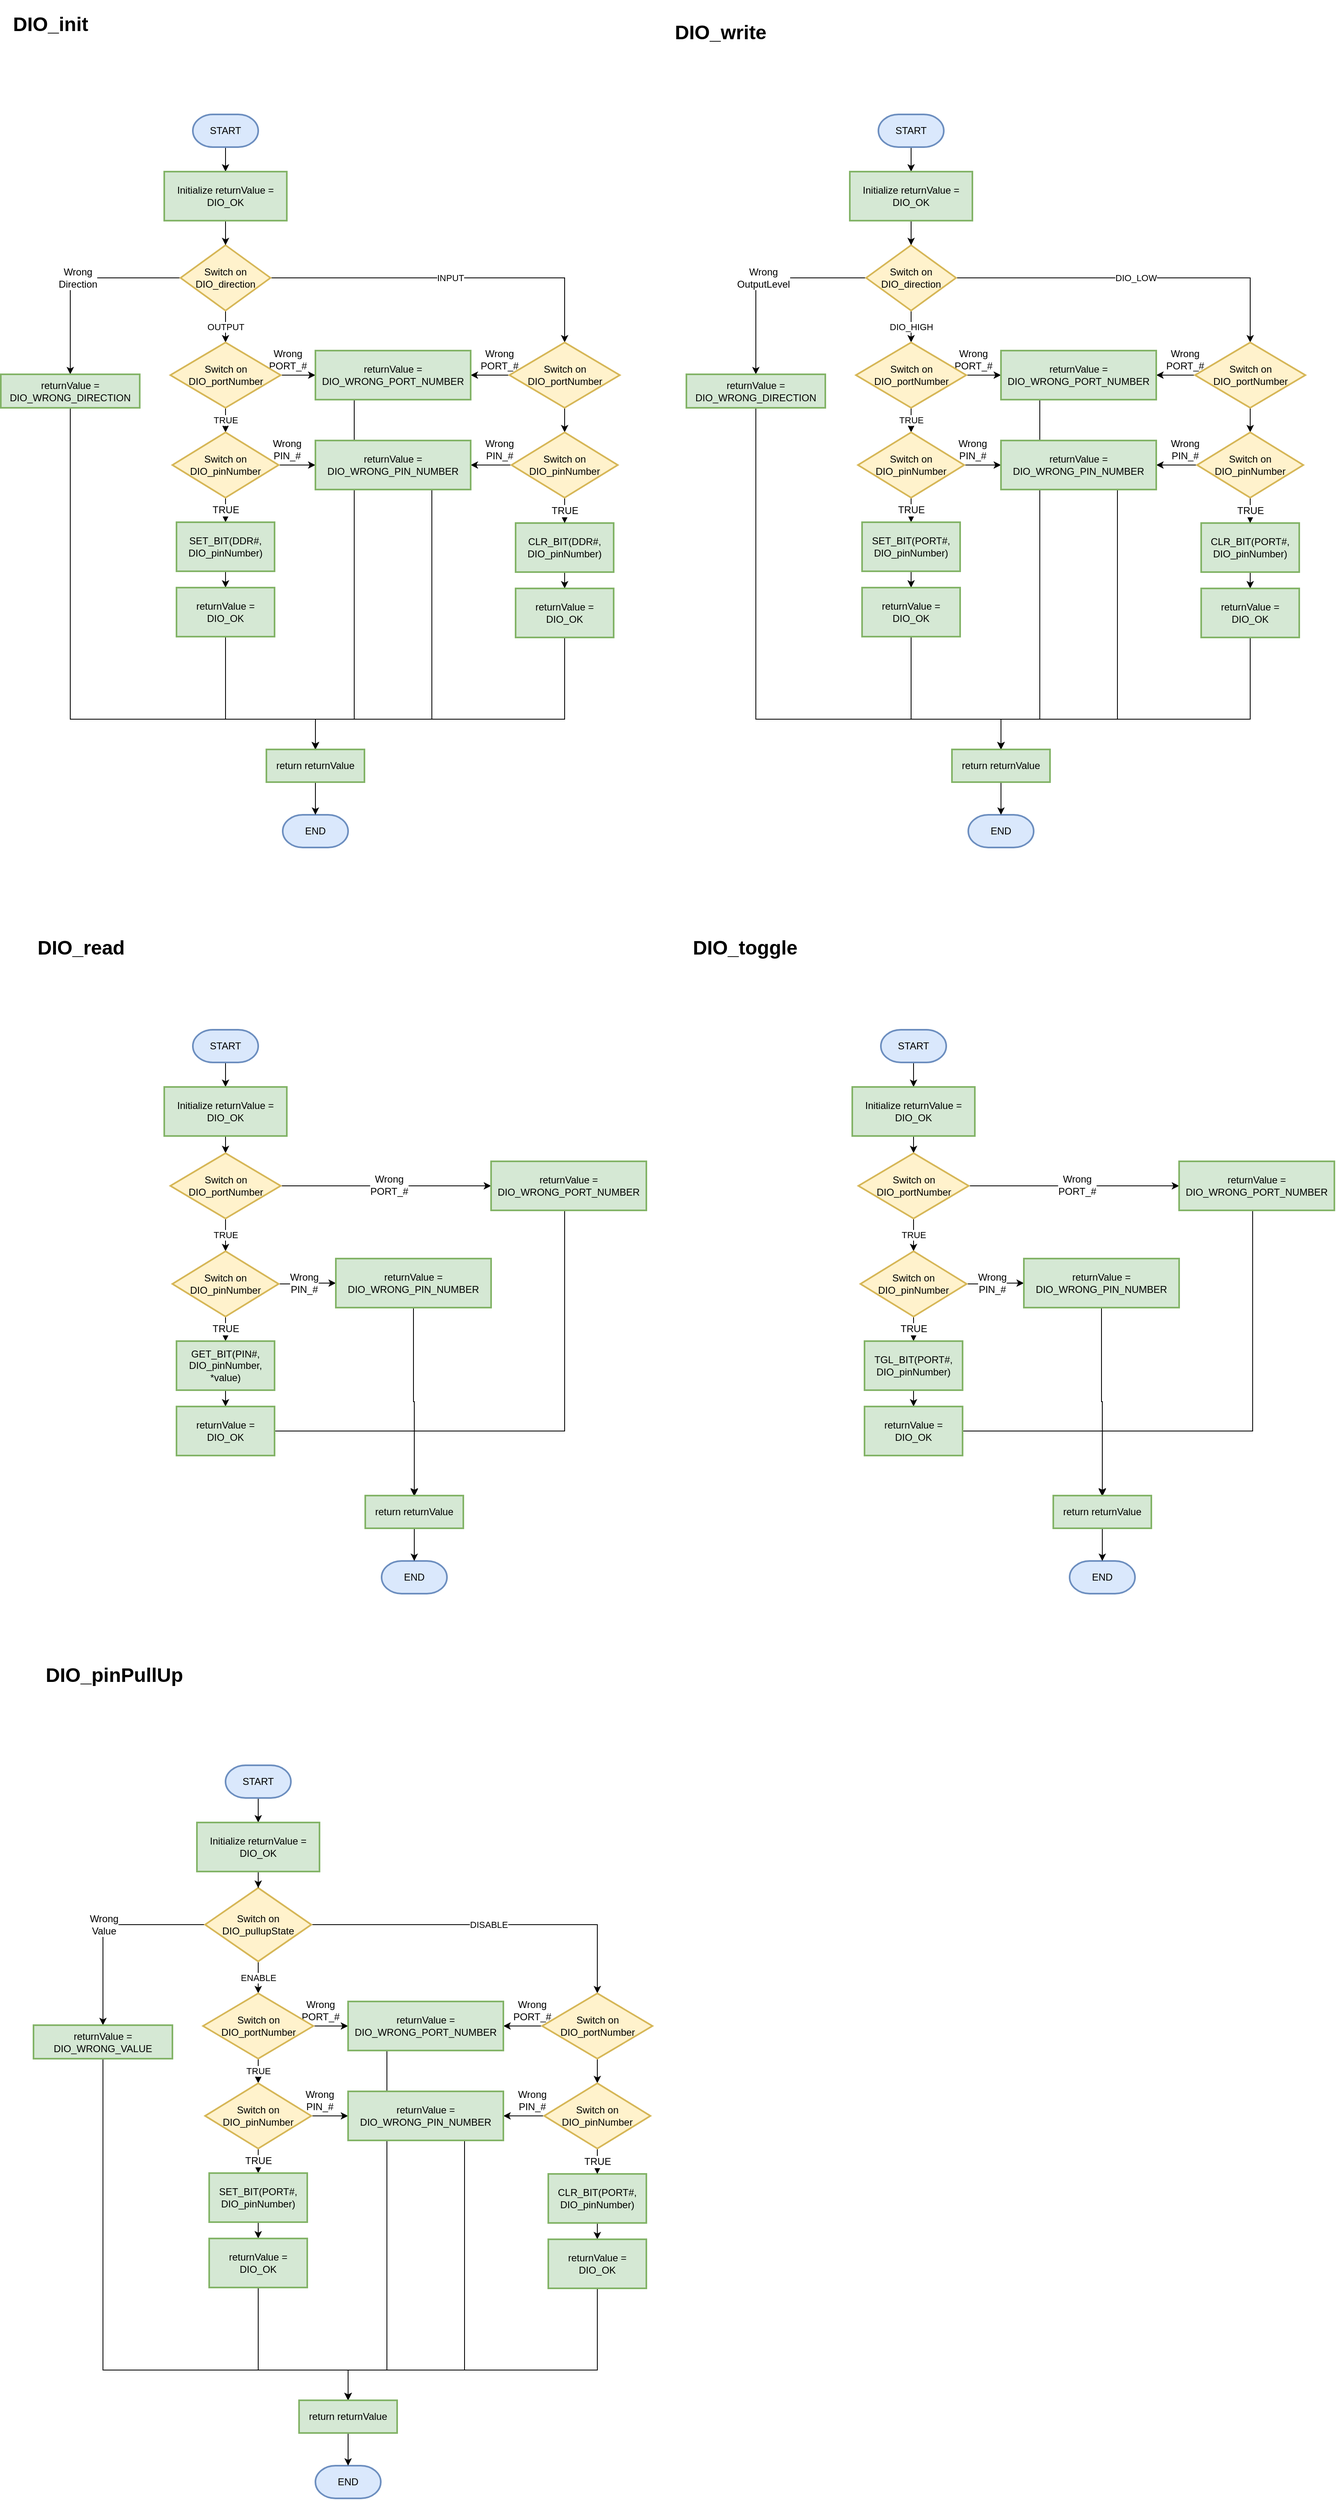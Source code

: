 <mxfile version="21.2.8" type="device">
  <diagram name="Page-1" id="W1kCUgfqaAOnHqA4FMLe">
    <mxGraphModel dx="1036" dy="1715" grid="1" gridSize="10" guides="0" tooltips="1" connect="1" arrows="1" fold="1" page="1" pageScale="1" pageWidth="850" pageHeight="1100" math="0" shadow="0">
      <root>
        <mxCell id="0" />
        <mxCell id="1" parent="0" />
        <mxCell id="Q4x0eT5ELp3qWUwaTbMl-21" style="edgeStyle=orthogonalEdgeStyle;rounded=0;orthogonalLoop=1;jettySize=auto;html=1;fontFamily=Helvetica;" parent="1" source="Q4x0eT5ELp3qWUwaTbMl-1" target="Q4x0eT5ELp3qWUwaTbMl-19" edge="1">
          <mxGeometry relative="1" as="geometry" />
        </mxCell>
        <mxCell id="Q4x0eT5ELp3qWUwaTbMl-1" value="START" style="strokeWidth=2;html=1;shape=mxgraph.flowchart.terminator;whiteSpace=wrap;fillColor=#dae8fc;strokeColor=#6c8ebf;fontFamily=Helvetica;" parent="1" vertex="1">
          <mxGeometry x="275" y="-240" width="80" height="40" as="geometry" />
        </mxCell>
        <mxCell id="Q4x0eT5ELp3qWUwaTbMl-13" value="INPUT" style="edgeStyle=orthogonalEdgeStyle;rounded=0;orthogonalLoop=1;jettySize=auto;html=1;fontFamily=Helvetica;" parent="1" source="Q4x0eT5ELp3qWUwaTbMl-10" target="Q4x0eT5ELp3qWUwaTbMl-12" edge="1">
          <mxGeometry relative="1" as="geometry" />
        </mxCell>
        <mxCell id="Q4x0eT5ELp3qWUwaTbMl-30" value="OUTPUT" style="edgeStyle=orthogonalEdgeStyle;rounded=0;orthogonalLoop=1;jettySize=auto;html=1;fontFamily=Helvetica;" parent="1" source="Q4x0eT5ELp3qWUwaTbMl-10" target="Q4x0eT5ELp3qWUwaTbMl-29" edge="1">
          <mxGeometry relative="1" as="geometry" />
        </mxCell>
        <mxCell id="Q4x0eT5ELp3qWUwaTbMl-63" value="Wrong&lt;br&gt;Direction" style="edgeStyle=orthogonalEdgeStyle;rounded=0;orthogonalLoop=1;jettySize=auto;html=1;fontFamily=Helvetica;fontSize=12;fontColor=default;" parent="1" source="Q4x0eT5ELp3qWUwaTbMl-10" target="Q4x0eT5ELp3qWUwaTbMl-58" edge="1">
          <mxGeometry relative="1" as="geometry" />
        </mxCell>
        <mxCell id="Q4x0eT5ELp3qWUwaTbMl-10" value="Switch on DIO_direction" style="rhombus;whiteSpace=wrap;html=1;fillColor=#fff2cc;strokeColor=#d6b656;strokeWidth=2;fontFamily=Helvetica;" parent="1" vertex="1">
          <mxGeometry x="260" y="-80" width="110" height="80" as="geometry" />
        </mxCell>
        <mxCell id="Q4x0eT5ELp3qWUwaTbMl-39" style="edgeStyle=orthogonalEdgeStyle;rounded=0;orthogonalLoop=1;jettySize=auto;html=1;fontFamily=Helvetica;" parent="1" source="Q4x0eT5ELp3qWUwaTbMl-12" target="Q4x0eT5ELp3qWUwaTbMl-38" edge="1">
          <mxGeometry relative="1" as="geometry" />
        </mxCell>
        <mxCell id="Q4x0eT5ELp3qWUwaTbMl-60" value="Wrong&lt;br&gt;PORT_#" style="edgeStyle=orthogonalEdgeStyle;rounded=0;orthogonalLoop=1;jettySize=auto;html=1;fontFamily=Helvetica;fontSize=12;fontColor=default;" parent="1" source="Q4x0eT5ELp3qWUwaTbMl-12" target="Q4x0eT5ELp3qWUwaTbMl-52" edge="1">
          <mxGeometry x="-0.474" y="-19" relative="1" as="geometry">
            <mxPoint as="offset" />
          </mxGeometry>
        </mxCell>
        <mxCell id="Q4x0eT5ELp3qWUwaTbMl-12" value="Switch on DIO_portNumber" style="rhombus;whiteSpace=wrap;html=1;fillColor=#fff2cc;strokeColor=#d6b656;strokeWidth=2;fontFamily=Helvetica;" parent="1" vertex="1">
          <mxGeometry x="662.5" y="39" width="135" height="80" as="geometry" />
        </mxCell>
        <mxCell id="Q4x0eT5ELp3qWUwaTbMl-27" style="edgeStyle=orthogonalEdgeStyle;rounded=0;orthogonalLoop=1;jettySize=auto;html=1;entryX=0.5;entryY=0;entryDx=0;entryDy=0;fontFamily=Helvetica;" parent="1" source="Q4x0eT5ELp3qWUwaTbMl-17" target="Q4x0eT5ELp3qWUwaTbMl-26" edge="1">
          <mxGeometry relative="1" as="geometry" />
        </mxCell>
        <mxCell id="Q4x0eT5ELp3qWUwaTbMl-17" value="CLR_BIT(DDR#, DIO_pinNumber)" style="whiteSpace=wrap;html=1;fillColor=#d5e8d4;strokeColor=#82b366;strokeWidth=2;fontFamily=Helvetica;" parent="1" vertex="1">
          <mxGeometry x="670" y="260" width="120" height="60" as="geometry" />
        </mxCell>
        <mxCell id="Q4x0eT5ELp3qWUwaTbMl-24" style="edgeStyle=orthogonalEdgeStyle;rounded=0;orthogonalLoop=1;jettySize=auto;html=1;exitX=0.5;exitY=1;exitDx=0;exitDy=0;fontFamily=Helvetica;" parent="1" source="Q4x0eT5ELp3qWUwaTbMl-19" target="Q4x0eT5ELp3qWUwaTbMl-10" edge="1">
          <mxGeometry relative="1" as="geometry" />
        </mxCell>
        <mxCell id="Q4x0eT5ELp3qWUwaTbMl-19" value="Initialize returnValue = DIO_OK" style="whiteSpace=wrap;html=1;fillColor=#d5e8d4;strokeColor=#82b366;strokeWidth=2;fontFamily=Helvetica;" parent="1" vertex="1">
          <mxGeometry x="240" y="-170" width="150" height="60" as="geometry" />
        </mxCell>
        <mxCell id="Q4x0eT5ELp3qWUwaTbMl-23" style="edgeStyle=orthogonalEdgeStyle;rounded=0;orthogonalLoop=1;jettySize=auto;html=1;exitX=0.5;exitY=1;exitDx=0;exitDy=0;fontFamily=Helvetica;" parent="1" source="Q4x0eT5ELp3qWUwaTbMl-17" target="Q4x0eT5ELp3qWUwaTbMl-17" edge="1">
          <mxGeometry relative="1" as="geometry" />
        </mxCell>
        <mxCell id="Q4x0eT5ELp3qWUwaTbMl-68" style="edgeStyle=orthogonalEdgeStyle;rounded=0;orthogonalLoop=1;jettySize=auto;html=1;fontFamily=Helvetica;fontSize=12;fontColor=default;" parent="1" source="Q4x0eT5ELp3qWUwaTbMl-26" target="Q4x0eT5ELp3qWUwaTbMl-66" edge="1">
          <mxGeometry relative="1" as="geometry">
            <Array as="points">
              <mxPoint x="730" y="500" />
              <mxPoint x="425" y="500" />
            </Array>
          </mxGeometry>
        </mxCell>
        <mxCell id="Q4x0eT5ELp3qWUwaTbMl-26" value="returnValue = DIO_OK" style="whiteSpace=wrap;html=1;fillColor=#d5e8d4;strokeColor=#82b366;strokeWidth=2;fontFamily=Helvetica;" parent="1" vertex="1">
          <mxGeometry x="670" y="340" width="120" height="60" as="geometry" />
        </mxCell>
        <mxCell id="Q4x0eT5ELp3qWUwaTbMl-32" value="TRUE" style="edgeStyle=orthogonalEdgeStyle;rounded=0;orthogonalLoop=1;jettySize=auto;html=1;fontFamily=Helvetica;" parent="1" source="Q4x0eT5ELp3qWUwaTbMl-29" target="Q4x0eT5ELp3qWUwaTbMl-31" edge="1">
          <mxGeometry relative="1" as="geometry" />
        </mxCell>
        <mxCell id="Q4x0eT5ELp3qWUwaTbMl-59" value="Wrong&lt;br&gt;PORT_#" style="edgeStyle=orthogonalEdgeStyle;rounded=0;orthogonalLoop=1;jettySize=auto;html=1;fontFamily=Helvetica;fontSize=12;fontColor=default;" parent="1" source="Q4x0eT5ELp3qWUwaTbMl-29" target="Q4x0eT5ELp3qWUwaTbMl-52" edge="1">
          <mxGeometry x="-0.647" y="19" relative="1" as="geometry">
            <mxPoint x="1" as="offset" />
          </mxGeometry>
        </mxCell>
        <mxCell id="Q4x0eT5ELp3qWUwaTbMl-29" value="Switch on DIO_portNumber" style="rhombus;whiteSpace=wrap;html=1;fillColor=#fff2cc;strokeColor=#d6b656;strokeWidth=2;fontFamily=Helvetica;" parent="1" vertex="1">
          <mxGeometry x="247.5" y="39" width="135" height="80" as="geometry" />
        </mxCell>
        <mxCell id="Q4x0eT5ELp3qWUwaTbMl-56" value="TRUE" style="edgeStyle=orthogonalEdgeStyle;rounded=0;orthogonalLoop=1;jettySize=auto;html=1;fontFamily=Helvetica;fontSize=12;fontColor=default;" parent="1" source="Q4x0eT5ELp3qWUwaTbMl-31" target="Q4x0eT5ELp3qWUwaTbMl-42" edge="1">
          <mxGeometry relative="1" as="geometry" />
        </mxCell>
        <mxCell id="Q4x0eT5ELp3qWUwaTbMl-61" value="Wrong&lt;br&gt;PIN_#" style="edgeStyle=orthogonalEdgeStyle;rounded=0;orthogonalLoop=1;jettySize=auto;html=1;fontFamily=Helvetica;fontSize=12;fontColor=default;" parent="1" source="Q4x0eT5ELp3qWUwaTbMl-31" target="Q4x0eT5ELp3qWUwaTbMl-53" edge="1">
          <mxGeometry x="-0.556" y="19" relative="1" as="geometry">
            <mxPoint as="offset" />
          </mxGeometry>
        </mxCell>
        <mxCell id="Q4x0eT5ELp3qWUwaTbMl-31" value="Switch on DIO_pinNumber" style="rhombus;whiteSpace=wrap;html=1;fillColor=#fff2cc;strokeColor=#d6b656;strokeWidth=2;fontFamily=Helvetica;" parent="1" vertex="1">
          <mxGeometry x="250" y="149" width="130" height="80" as="geometry" />
        </mxCell>
        <mxCell id="Q4x0eT5ELp3qWUwaTbMl-57" value="TRUE" style="edgeStyle=orthogonalEdgeStyle;rounded=0;orthogonalLoop=1;jettySize=auto;html=1;fontFamily=Helvetica;fontSize=12;fontColor=default;" parent="1" source="Q4x0eT5ELp3qWUwaTbMl-38" target="Q4x0eT5ELp3qWUwaTbMl-17" edge="1">
          <mxGeometry relative="1" as="geometry" />
        </mxCell>
        <mxCell id="Q4x0eT5ELp3qWUwaTbMl-62" value="Wrong&lt;br&gt;PIN_#" style="edgeStyle=orthogonalEdgeStyle;rounded=0;orthogonalLoop=1;jettySize=auto;html=1;fontFamily=Helvetica;fontSize=12;fontColor=default;" parent="1" source="Q4x0eT5ELp3qWUwaTbMl-38" target="Q4x0eT5ELp3qWUwaTbMl-53" edge="1">
          <mxGeometry x="-0.4" y="-19" relative="1" as="geometry">
            <mxPoint as="offset" />
          </mxGeometry>
        </mxCell>
        <mxCell id="Q4x0eT5ELp3qWUwaTbMl-38" value="Switch on DIO_pinNumber" style="rhombus;whiteSpace=wrap;html=1;fillColor=#fff2cc;strokeColor=#d6b656;strokeWidth=2;fontFamily=Helvetica;" parent="1" vertex="1">
          <mxGeometry x="665" y="149" width="130" height="80" as="geometry" />
        </mxCell>
        <mxCell id="Q4x0eT5ELp3qWUwaTbMl-47" style="edgeStyle=orthogonalEdgeStyle;rounded=0;orthogonalLoop=1;jettySize=auto;html=1;fontFamily=Helvetica;" parent="1" source="Q4x0eT5ELp3qWUwaTbMl-42" target="Q4x0eT5ELp3qWUwaTbMl-43" edge="1">
          <mxGeometry relative="1" as="geometry" />
        </mxCell>
        <mxCell id="Q4x0eT5ELp3qWUwaTbMl-42" value="SET_BIT(DDR#, DIO_pinNumber)" style="whiteSpace=wrap;html=1;fillColor=#d5e8d4;strokeColor=#82b366;strokeWidth=2;fontFamily=Helvetica;" parent="1" vertex="1">
          <mxGeometry x="255" y="259" width="120" height="60" as="geometry" />
        </mxCell>
        <mxCell id="Q4x0eT5ELp3qWUwaTbMl-71" style="edgeStyle=orthogonalEdgeStyle;rounded=0;orthogonalLoop=1;jettySize=auto;html=1;fontFamily=Helvetica;fontSize=12;fontColor=default;" parent="1" source="Q4x0eT5ELp3qWUwaTbMl-43" target="Q4x0eT5ELp3qWUwaTbMl-66" edge="1">
          <mxGeometry relative="1" as="geometry">
            <Array as="points">
              <mxPoint x="315" y="500" />
              <mxPoint x="425" y="500" />
            </Array>
          </mxGeometry>
        </mxCell>
        <mxCell id="Q4x0eT5ELp3qWUwaTbMl-43" value="returnValue = DIO_OK" style="whiteSpace=wrap;html=1;fillColor=#d5e8d4;strokeColor=#82b366;strokeWidth=2;fontFamily=Helvetica;" parent="1" vertex="1">
          <mxGeometry x="255" y="339" width="120" height="60" as="geometry" />
        </mxCell>
        <mxCell id="Q4x0eT5ELp3qWUwaTbMl-73" style="edgeStyle=orthogonalEdgeStyle;rounded=0;orthogonalLoop=1;jettySize=auto;html=1;exitX=0.25;exitY=1;exitDx=0;exitDy=0;fontFamily=Helvetica;fontSize=12;fontColor=default;" parent="1" source="Q4x0eT5ELp3qWUwaTbMl-52" target="Q4x0eT5ELp3qWUwaTbMl-66" edge="1">
          <mxGeometry relative="1" as="geometry">
            <Array as="points">
              <mxPoint x="472" y="500" />
              <mxPoint x="425" y="500" />
            </Array>
          </mxGeometry>
        </mxCell>
        <mxCell id="Q4x0eT5ELp3qWUwaTbMl-52" value="returnValue = DIO_WRONG_PORT_NUMBER" style="whiteSpace=wrap;html=1;fillColor=#d5e8d4;strokeColor=#82b366;strokeWidth=2;fontFamily=Helvetica;" parent="1" vertex="1">
          <mxGeometry x="425" y="49" width="190" height="60" as="geometry" />
        </mxCell>
        <mxCell id="Q4x0eT5ELp3qWUwaTbMl-69" style="edgeStyle=orthogonalEdgeStyle;rounded=0;orthogonalLoop=1;jettySize=auto;html=1;fontFamily=Helvetica;fontSize=12;fontColor=default;exitX=0.75;exitY=1;exitDx=0;exitDy=0;" parent="1" source="Q4x0eT5ELp3qWUwaTbMl-53" target="Q4x0eT5ELp3qWUwaTbMl-66" edge="1">
          <mxGeometry relative="1" as="geometry">
            <Array as="points">
              <mxPoint x="568" y="500" />
              <mxPoint x="425" y="500" />
            </Array>
          </mxGeometry>
        </mxCell>
        <mxCell id="Q4x0eT5ELp3qWUwaTbMl-53" value="returnValue = DIO_WRONG_PIN_NUMBER" style="whiteSpace=wrap;html=1;fillColor=#d5e8d4;strokeColor=#82b366;strokeWidth=2;fontFamily=Helvetica;" parent="1" vertex="1">
          <mxGeometry x="425" y="159" width="190" height="60" as="geometry" />
        </mxCell>
        <mxCell id="Q4x0eT5ELp3qWUwaTbMl-72" style="edgeStyle=orthogonalEdgeStyle;rounded=0;orthogonalLoop=1;jettySize=auto;html=1;fontFamily=Helvetica;fontSize=12;fontColor=default;" parent="1" source="Q4x0eT5ELp3qWUwaTbMl-58" target="Q4x0eT5ELp3qWUwaTbMl-66" edge="1">
          <mxGeometry relative="1" as="geometry">
            <Array as="points">
              <mxPoint x="125" y="500" />
            </Array>
          </mxGeometry>
        </mxCell>
        <mxCell id="Q4x0eT5ELp3qWUwaTbMl-58" value="returnValue = DIO_WRONG_DIRECTION" style="whiteSpace=wrap;html=1;fillColor=#d5e8d4;strokeColor=#82b366;strokeWidth=2;fontFamily=Helvetica;" parent="1" vertex="1">
          <mxGeometry x="40" y="78" width="170" height="41" as="geometry" />
        </mxCell>
        <mxCell id="Q4x0eT5ELp3qWUwaTbMl-65" value="END" style="strokeWidth=2;html=1;shape=mxgraph.flowchart.terminator;whiteSpace=wrap;fillColor=#dae8fc;strokeColor=#6c8ebf;fontFamily=Helvetica;" parent="1" vertex="1">
          <mxGeometry x="385" y="617" width="80" height="40" as="geometry" />
        </mxCell>
        <mxCell id="Q4x0eT5ELp3qWUwaTbMl-67" value="" style="edgeStyle=orthogonalEdgeStyle;rounded=0;orthogonalLoop=1;jettySize=auto;html=1;fontFamily=Helvetica;fontSize=12;fontColor=default;" parent="1" source="Q4x0eT5ELp3qWUwaTbMl-66" target="Q4x0eT5ELp3qWUwaTbMl-65" edge="1">
          <mxGeometry relative="1" as="geometry" />
        </mxCell>
        <mxCell id="Q4x0eT5ELp3qWUwaTbMl-66" value="return returnValue" style="whiteSpace=wrap;html=1;fillColor=#d5e8d4;strokeColor=#82b366;strokeWidth=2;fontFamily=Helvetica;" parent="1" vertex="1">
          <mxGeometry x="365" y="537" width="120" height="40" as="geometry" />
        </mxCell>
        <mxCell id="Q4x0eT5ELp3qWUwaTbMl-77" value="&lt;h1&gt;&lt;font&gt;DIO_init&lt;/font&gt;&lt;/h1&gt;" style="text;html=1;strokeColor=none;fillColor=none;spacing=5;spacingTop=-20;whiteSpace=wrap;overflow=hidden;rounded=0;fontSize=12;fontFamily=Helvetica;fontColor=default;" parent="1" vertex="1">
          <mxGeometry x="50" y="-370" width="120" height="40" as="geometry" />
        </mxCell>
        <mxCell id="Q4x0eT5ELp3qWUwaTbMl-115" style="edgeStyle=orthogonalEdgeStyle;rounded=0;orthogonalLoop=1;jettySize=auto;html=1;fontFamily=Helvetica;" parent="1" source="Q4x0eT5ELp3qWUwaTbMl-116" target="Q4x0eT5ELp3qWUwaTbMl-127" edge="1">
          <mxGeometry relative="1" as="geometry" />
        </mxCell>
        <mxCell id="Q4x0eT5ELp3qWUwaTbMl-116" value="START" style="strokeWidth=2;html=1;shape=mxgraph.flowchart.terminator;whiteSpace=wrap;fillColor=#dae8fc;strokeColor=#6c8ebf;fontFamily=Helvetica;" parent="1" vertex="1">
          <mxGeometry x="1114" y="-240" width="80" height="40" as="geometry" />
        </mxCell>
        <mxCell id="Q4x0eT5ELp3qWUwaTbMl-117" value="DIO_LOW" style="edgeStyle=orthogonalEdgeStyle;rounded=0;orthogonalLoop=1;jettySize=auto;html=1;fontFamily=Helvetica;" parent="1" source="Q4x0eT5ELp3qWUwaTbMl-120" target="Q4x0eT5ELp3qWUwaTbMl-123" edge="1">
          <mxGeometry relative="1" as="geometry" />
        </mxCell>
        <mxCell id="Q4x0eT5ELp3qWUwaTbMl-118" value="DIO_HIGH" style="edgeStyle=orthogonalEdgeStyle;rounded=0;orthogonalLoop=1;jettySize=auto;html=1;fontFamily=Helvetica;" parent="1" source="Q4x0eT5ELp3qWUwaTbMl-120" target="Q4x0eT5ELp3qWUwaTbMl-133" edge="1">
          <mxGeometry relative="1" as="geometry" />
        </mxCell>
        <mxCell id="Q4x0eT5ELp3qWUwaTbMl-119" value="Wrong&lt;br&gt;OutputLevel" style="edgeStyle=orthogonalEdgeStyle;rounded=0;orthogonalLoop=1;jettySize=auto;html=1;fontFamily=Helvetica;fontSize=12;fontColor=default;" parent="1" source="Q4x0eT5ELp3qWUwaTbMl-120" target="Q4x0eT5ELp3qWUwaTbMl-149" edge="1">
          <mxGeometry relative="1" as="geometry" />
        </mxCell>
        <mxCell id="Q4x0eT5ELp3qWUwaTbMl-120" value="Switch on DIO_direction" style="rhombus;whiteSpace=wrap;html=1;fillColor=#fff2cc;strokeColor=#d6b656;strokeWidth=2;fontFamily=Helvetica;" parent="1" vertex="1">
          <mxGeometry x="1099" y="-80" width="110" height="80" as="geometry" />
        </mxCell>
        <mxCell id="Q4x0eT5ELp3qWUwaTbMl-121" style="edgeStyle=orthogonalEdgeStyle;rounded=0;orthogonalLoop=1;jettySize=auto;html=1;fontFamily=Helvetica;" parent="1" source="Q4x0eT5ELp3qWUwaTbMl-123" target="Q4x0eT5ELp3qWUwaTbMl-139" edge="1">
          <mxGeometry relative="1" as="geometry" />
        </mxCell>
        <mxCell id="Q4x0eT5ELp3qWUwaTbMl-122" value="Wrong&lt;br&gt;PORT_#" style="edgeStyle=orthogonalEdgeStyle;rounded=0;orthogonalLoop=1;jettySize=auto;html=1;fontFamily=Helvetica;fontSize=12;fontColor=default;" parent="1" source="Q4x0eT5ELp3qWUwaTbMl-123" target="Q4x0eT5ELp3qWUwaTbMl-145" edge="1">
          <mxGeometry x="-0.474" y="-19" relative="1" as="geometry">
            <mxPoint as="offset" />
          </mxGeometry>
        </mxCell>
        <mxCell id="Q4x0eT5ELp3qWUwaTbMl-123" value="Switch on DIO_portNumber" style="rhombus;whiteSpace=wrap;html=1;fillColor=#fff2cc;strokeColor=#d6b656;strokeWidth=2;fontFamily=Helvetica;" parent="1" vertex="1">
          <mxGeometry x="1501.5" y="39" width="135" height="80" as="geometry" />
        </mxCell>
        <mxCell id="Q4x0eT5ELp3qWUwaTbMl-124" style="edgeStyle=orthogonalEdgeStyle;rounded=0;orthogonalLoop=1;jettySize=auto;html=1;entryX=0.5;entryY=0;entryDx=0;entryDy=0;fontFamily=Helvetica;" parent="1" source="Q4x0eT5ELp3qWUwaTbMl-125" target="Q4x0eT5ELp3qWUwaTbMl-130" edge="1">
          <mxGeometry relative="1" as="geometry" />
        </mxCell>
        <mxCell id="Q4x0eT5ELp3qWUwaTbMl-125" value="CLR_BIT(PORT#, DIO_pinNumber)" style="whiteSpace=wrap;html=1;fillColor=#d5e8d4;strokeColor=#82b366;strokeWidth=2;fontFamily=Helvetica;" parent="1" vertex="1">
          <mxGeometry x="1509" y="260" width="120" height="60" as="geometry" />
        </mxCell>
        <mxCell id="Q4x0eT5ELp3qWUwaTbMl-126" style="edgeStyle=orthogonalEdgeStyle;rounded=0;orthogonalLoop=1;jettySize=auto;html=1;exitX=0.5;exitY=1;exitDx=0;exitDy=0;fontFamily=Helvetica;" parent="1" source="Q4x0eT5ELp3qWUwaTbMl-127" target="Q4x0eT5ELp3qWUwaTbMl-120" edge="1">
          <mxGeometry relative="1" as="geometry" />
        </mxCell>
        <mxCell id="Q4x0eT5ELp3qWUwaTbMl-127" value="Initialize returnValue = DIO_OK" style="whiteSpace=wrap;html=1;fillColor=#d5e8d4;strokeColor=#82b366;strokeWidth=2;fontFamily=Helvetica;" parent="1" vertex="1">
          <mxGeometry x="1079" y="-170" width="150" height="60" as="geometry" />
        </mxCell>
        <mxCell id="Q4x0eT5ELp3qWUwaTbMl-128" style="edgeStyle=orthogonalEdgeStyle;rounded=0;orthogonalLoop=1;jettySize=auto;html=1;exitX=0.5;exitY=1;exitDx=0;exitDy=0;fontFamily=Helvetica;" parent="1" source="Q4x0eT5ELp3qWUwaTbMl-125" target="Q4x0eT5ELp3qWUwaTbMl-125" edge="1">
          <mxGeometry relative="1" as="geometry" />
        </mxCell>
        <mxCell id="Q4x0eT5ELp3qWUwaTbMl-129" style="edgeStyle=orthogonalEdgeStyle;rounded=0;orthogonalLoop=1;jettySize=auto;html=1;fontFamily=Helvetica;fontSize=12;fontColor=default;" parent="1" source="Q4x0eT5ELp3qWUwaTbMl-130" target="Q4x0eT5ELp3qWUwaTbMl-152" edge="1">
          <mxGeometry relative="1" as="geometry">
            <Array as="points">
              <mxPoint x="1569" y="500" />
              <mxPoint x="1264" y="500" />
            </Array>
          </mxGeometry>
        </mxCell>
        <mxCell id="Q4x0eT5ELp3qWUwaTbMl-130" value="returnValue = DIO_OK" style="whiteSpace=wrap;html=1;fillColor=#d5e8d4;strokeColor=#82b366;strokeWidth=2;fontFamily=Helvetica;" parent="1" vertex="1">
          <mxGeometry x="1509" y="340" width="120" height="60" as="geometry" />
        </mxCell>
        <mxCell id="Q4x0eT5ELp3qWUwaTbMl-131" value="TRUE" style="edgeStyle=orthogonalEdgeStyle;rounded=0;orthogonalLoop=1;jettySize=auto;html=1;fontFamily=Helvetica;" parent="1" source="Q4x0eT5ELp3qWUwaTbMl-133" target="Q4x0eT5ELp3qWUwaTbMl-136" edge="1">
          <mxGeometry relative="1" as="geometry" />
        </mxCell>
        <mxCell id="Q4x0eT5ELp3qWUwaTbMl-132" value="Wrong&lt;br&gt;PORT_#" style="edgeStyle=orthogonalEdgeStyle;rounded=0;orthogonalLoop=1;jettySize=auto;html=1;fontFamily=Helvetica;fontSize=12;fontColor=default;" parent="1" source="Q4x0eT5ELp3qWUwaTbMl-133" target="Q4x0eT5ELp3qWUwaTbMl-145" edge="1">
          <mxGeometry x="-0.647" y="19" relative="1" as="geometry">
            <mxPoint x="1" as="offset" />
          </mxGeometry>
        </mxCell>
        <mxCell id="Q4x0eT5ELp3qWUwaTbMl-133" value="Switch on DIO_portNumber" style="rhombus;whiteSpace=wrap;html=1;fillColor=#fff2cc;strokeColor=#d6b656;strokeWidth=2;fontFamily=Helvetica;" parent="1" vertex="1">
          <mxGeometry x="1086.5" y="39" width="135" height="80" as="geometry" />
        </mxCell>
        <mxCell id="Q4x0eT5ELp3qWUwaTbMl-134" value="TRUE" style="edgeStyle=orthogonalEdgeStyle;rounded=0;orthogonalLoop=1;jettySize=auto;html=1;fontFamily=Helvetica;fontSize=12;fontColor=default;" parent="1" source="Q4x0eT5ELp3qWUwaTbMl-136" target="Q4x0eT5ELp3qWUwaTbMl-141" edge="1">
          <mxGeometry relative="1" as="geometry" />
        </mxCell>
        <mxCell id="Q4x0eT5ELp3qWUwaTbMl-135" value="Wrong&lt;br&gt;PIN_#" style="edgeStyle=orthogonalEdgeStyle;rounded=0;orthogonalLoop=1;jettySize=auto;html=1;fontFamily=Helvetica;fontSize=12;fontColor=default;" parent="1" source="Q4x0eT5ELp3qWUwaTbMl-136" target="Q4x0eT5ELp3qWUwaTbMl-147" edge="1">
          <mxGeometry x="-0.556" y="19" relative="1" as="geometry">
            <mxPoint as="offset" />
          </mxGeometry>
        </mxCell>
        <mxCell id="Q4x0eT5ELp3qWUwaTbMl-136" value="Switch on DIO_pinNumber" style="rhombus;whiteSpace=wrap;html=1;fillColor=#fff2cc;strokeColor=#d6b656;strokeWidth=2;fontFamily=Helvetica;" parent="1" vertex="1">
          <mxGeometry x="1089" y="149" width="130" height="80" as="geometry" />
        </mxCell>
        <mxCell id="Q4x0eT5ELp3qWUwaTbMl-137" value="TRUE" style="edgeStyle=orthogonalEdgeStyle;rounded=0;orthogonalLoop=1;jettySize=auto;html=1;fontFamily=Helvetica;fontSize=12;fontColor=default;" parent="1" source="Q4x0eT5ELp3qWUwaTbMl-139" target="Q4x0eT5ELp3qWUwaTbMl-125" edge="1">
          <mxGeometry relative="1" as="geometry" />
        </mxCell>
        <mxCell id="Q4x0eT5ELp3qWUwaTbMl-138" value="Wrong&lt;br&gt;PIN_#" style="edgeStyle=orthogonalEdgeStyle;rounded=0;orthogonalLoop=1;jettySize=auto;html=1;fontFamily=Helvetica;fontSize=12;fontColor=default;" parent="1" source="Q4x0eT5ELp3qWUwaTbMl-139" target="Q4x0eT5ELp3qWUwaTbMl-147" edge="1">
          <mxGeometry x="-0.4" y="-19" relative="1" as="geometry">
            <mxPoint as="offset" />
          </mxGeometry>
        </mxCell>
        <mxCell id="Q4x0eT5ELp3qWUwaTbMl-139" value="Switch on DIO_pinNumber" style="rhombus;whiteSpace=wrap;html=1;fillColor=#fff2cc;strokeColor=#d6b656;strokeWidth=2;fontFamily=Helvetica;" parent="1" vertex="1">
          <mxGeometry x="1504" y="149" width="130" height="80" as="geometry" />
        </mxCell>
        <mxCell id="Q4x0eT5ELp3qWUwaTbMl-140" style="edgeStyle=orthogonalEdgeStyle;rounded=0;orthogonalLoop=1;jettySize=auto;html=1;fontFamily=Helvetica;" parent="1" source="Q4x0eT5ELp3qWUwaTbMl-141" target="Q4x0eT5ELp3qWUwaTbMl-143" edge="1">
          <mxGeometry relative="1" as="geometry" />
        </mxCell>
        <mxCell id="Q4x0eT5ELp3qWUwaTbMl-141" value="SET_BIT(PORT#, DIO_pinNumber)" style="whiteSpace=wrap;html=1;fillColor=#d5e8d4;strokeColor=#82b366;strokeWidth=2;fontFamily=Helvetica;" parent="1" vertex="1">
          <mxGeometry x="1094" y="259" width="120" height="60" as="geometry" />
        </mxCell>
        <mxCell id="Q4x0eT5ELp3qWUwaTbMl-142" style="edgeStyle=orthogonalEdgeStyle;rounded=0;orthogonalLoop=1;jettySize=auto;html=1;fontFamily=Helvetica;fontSize=12;fontColor=default;" parent="1" source="Q4x0eT5ELp3qWUwaTbMl-143" target="Q4x0eT5ELp3qWUwaTbMl-152" edge="1">
          <mxGeometry relative="1" as="geometry">
            <Array as="points">
              <mxPoint x="1154" y="500" />
              <mxPoint x="1264" y="500" />
            </Array>
          </mxGeometry>
        </mxCell>
        <mxCell id="Q4x0eT5ELp3qWUwaTbMl-143" value="returnValue = DIO_OK" style="whiteSpace=wrap;html=1;fillColor=#d5e8d4;strokeColor=#82b366;strokeWidth=2;fontFamily=Helvetica;" parent="1" vertex="1">
          <mxGeometry x="1094" y="339" width="120" height="60" as="geometry" />
        </mxCell>
        <mxCell id="Q4x0eT5ELp3qWUwaTbMl-144" style="edgeStyle=orthogonalEdgeStyle;rounded=0;orthogonalLoop=1;jettySize=auto;html=1;exitX=0.25;exitY=1;exitDx=0;exitDy=0;fontFamily=Helvetica;fontSize=12;fontColor=default;" parent="1" source="Q4x0eT5ELp3qWUwaTbMl-145" target="Q4x0eT5ELp3qWUwaTbMl-152" edge="1">
          <mxGeometry relative="1" as="geometry">
            <Array as="points">
              <mxPoint x="1311" y="500" />
              <mxPoint x="1264" y="500" />
            </Array>
          </mxGeometry>
        </mxCell>
        <mxCell id="Q4x0eT5ELp3qWUwaTbMl-145" value="returnValue = DIO_WRONG_PORT_NUMBER" style="whiteSpace=wrap;html=1;fillColor=#d5e8d4;strokeColor=#82b366;strokeWidth=2;fontFamily=Helvetica;" parent="1" vertex="1">
          <mxGeometry x="1264" y="49" width="190" height="60" as="geometry" />
        </mxCell>
        <mxCell id="Q4x0eT5ELp3qWUwaTbMl-146" style="edgeStyle=orthogonalEdgeStyle;rounded=0;orthogonalLoop=1;jettySize=auto;html=1;fontFamily=Helvetica;fontSize=12;fontColor=default;exitX=0.75;exitY=1;exitDx=0;exitDy=0;" parent="1" source="Q4x0eT5ELp3qWUwaTbMl-147" target="Q4x0eT5ELp3qWUwaTbMl-152" edge="1">
          <mxGeometry relative="1" as="geometry">
            <Array as="points">
              <mxPoint x="1407" y="500" />
              <mxPoint x="1264" y="500" />
            </Array>
          </mxGeometry>
        </mxCell>
        <mxCell id="Q4x0eT5ELp3qWUwaTbMl-147" value="returnValue = DIO_WRONG_PIN_NUMBER" style="whiteSpace=wrap;html=1;fillColor=#d5e8d4;strokeColor=#82b366;strokeWidth=2;fontFamily=Helvetica;" parent="1" vertex="1">
          <mxGeometry x="1264" y="159" width="190" height="60" as="geometry" />
        </mxCell>
        <mxCell id="Q4x0eT5ELp3qWUwaTbMl-148" style="edgeStyle=orthogonalEdgeStyle;rounded=0;orthogonalLoop=1;jettySize=auto;html=1;fontFamily=Helvetica;fontSize=12;fontColor=default;" parent="1" source="Q4x0eT5ELp3qWUwaTbMl-149" target="Q4x0eT5ELp3qWUwaTbMl-152" edge="1">
          <mxGeometry relative="1" as="geometry">
            <Array as="points">
              <mxPoint x="964" y="500" />
            </Array>
          </mxGeometry>
        </mxCell>
        <mxCell id="Q4x0eT5ELp3qWUwaTbMl-149" value="returnValue = DIO_WRONG_DIRECTION" style="whiteSpace=wrap;html=1;fillColor=#d5e8d4;strokeColor=#82b366;strokeWidth=2;fontFamily=Helvetica;" parent="1" vertex="1">
          <mxGeometry x="879" y="78" width="170" height="41" as="geometry" />
        </mxCell>
        <mxCell id="Q4x0eT5ELp3qWUwaTbMl-150" value="END" style="strokeWidth=2;html=1;shape=mxgraph.flowchart.terminator;whiteSpace=wrap;fillColor=#dae8fc;strokeColor=#6c8ebf;fontFamily=Helvetica;" parent="1" vertex="1">
          <mxGeometry x="1224" y="617" width="80" height="40" as="geometry" />
        </mxCell>
        <mxCell id="Q4x0eT5ELp3qWUwaTbMl-151" value="" style="edgeStyle=orthogonalEdgeStyle;rounded=0;orthogonalLoop=1;jettySize=auto;html=1;fontFamily=Helvetica;fontSize=12;fontColor=default;" parent="1" source="Q4x0eT5ELp3qWUwaTbMl-152" target="Q4x0eT5ELp3qWUwaTbMl-150" edge="1">
          <mxGeometry relative="1" as="geometry" />
        </mxCell>
        <mxCell id="Q4x0eT5ELp3qWUwaTbMl-152" value="return returnValue" style="whiteSpace=wrap;html=1;fillColor=#d5e8d4;strokeColor=#82b366;strokeWidth=2;fontFamily=Helvetica;" parent="1" vertex="1">
          <mxGeometry x="1204" y="537" width="120" height="40" as="geometry" />
        </mxCell>
        <mxCell id="Q4x0eT5ELp3qWUwaTbMl-153" value="&lt;h1&gt;&lt;font&gt;DIO_write&lt;/font&gt;&lt;/h1&gt;" style="text;html=1;strokeColor=none;fillColor=none;spacing=5;spacingTop=-20;whiteSpace=wrap;overflow=hidden;rounded=0;fontSize=12;fontFamily=Helvetica;fontColor=default;" parent="1" vertex="1">
          <mxGeometry x="860" y="-360" width="161" height="40" as="geometry" />
        </mxCell>
        <mxCell id="Q4x0eT5ELp3qWUwaTbMl-193" style="edgeStyle=orthogonalEdgeStyle;rounded=0;orthogonalLoop=1;jettySize=auto;html=1;fontFamily=Helvetica;" parent="1" source="Q4x0eT5ELp3qWUwaTbMl-194" target="Q4x0eT5ELp3qWUwaTbMl-205" edge="1">
          <mxGeometry relative="1" as="geometry" />
        </mxCell>
        <mxCell id="Q4x0eT5ELp3qWUwaTbMl-194" value="START" style="strokeWidth=2;html=1;shape=mxgraph.flowchart.terminator;whiteSpace=wrap;fillColor=#dae8fc;strokeColor=#6c8ebf;fontFamily=Helvetica;" parent="1" vertex="1">
          <mxGeometry x="275" y="880" width="80" height="40" as="geometry" />
        </mxCell>
        <mxCell id="Q4x0eT5ELp3qWUwaTbMl-204" style="edgeStyle=orthogonalEdgeStyle;rounded=0;orthogonalLoop=1;jettySize=auto;html=1;exitX=0.5;exitY=1;exitDx=0;exitDy=0;fontFamily=Helvetica;" parent="1" source="Q4x0eT5ELp3qWUwaTbMl-205" target="Q4x0eT5ELp3qWUwaTbMl-211" edge="1">
          <mxGeometry relative="1" as="geometry">
            <mxPoint x="315.0" y="1040" as="targetPoint" />
          </mxGeometry>
        </mxCell>
        <mxCell id="Q4x0eT5ELp3qWUwaTbMl-205" value="Initialize returnValue = DIO_OK" style="whiteSpace=wrap;html=1;fillColor=#d5e8d4;strokeColor=#82b366;strokeWidth=2;fontFamily=Helvetica;" parent="1" vertex="1">
          <mxGeometry x="240" y="950" width="150" height="60" as="geometry" />
        </mxCell>
        <mxCell id="Q4x0eT5ELp3qWUwaTbMl-209" value="TRUE" style="edgeStyle=orthogonalEdgeStyle;rounded=0;orthogonalLoop=1;jettySize=auto;html=1;fontFamily=Helvetica;" parent="1" source="Q4x0eT5ELp3qWUwaTbMl-211" target="Q4x0eT5ELp3qWUwaTbMl-214" edge="1">
          <mxGeometry relative="1" as="geometry" />
        </mxCell>
        <mxCell id="Q4x0eT5ELp3qWUwaTbMl-210" value="Wrong&lt;br&gt;PORT_#" style="edgeStyle=orthogonalEdgeStyle;rounded=0;orthogonalLoop=1;jettySize=auto;html=1;fontFamily=Helvetica;fontSize=12;fontColor=default;" parent="1" source="Q4x0eT5ELp3qWUwaTbMl-211" target="Q4x0eT5ELp3qWUwaTbMl-223" edge="1">
          <mxGeometry x="0.03" y="1" relative="1" as="geometry">
            <mxPoint as="offset" />
          </mxGeometry>
        </mxCell>
        <mxCell id="Q4x0eT5ELp3qWUwaTbMl-211" value="Switch on DIO_portNumber" style="rhombus;whiteSpace=wrap;html=1;fillColor=#fff2cc;strokeColor=#d6b656;strokeWidth=2;fontFamily=Helvetica;" parent="1" vertex="1">
          <mxGeometry x="247.5" y="1031" width="135" height="80" as="geometry" />
        </mxCell>
        <mxCell id="Q4x0eT5ELp3qWUwaTbMl-212" value="TRUE" style="edgeStyle=orthogonalEdgeStyle;rounded=0;orthogonalLoop=1;jettySize=auto;html=1;fontFamily=Helvetica;fontSize=12;fontColor=default;" parent="1" source="Q4x0eT5ELp3qWUwaTbMl-214" target="Q4x0eT5ELp3qWUwaTbMl-219" edge="1">
          <mxGeometry relative="1" as="geometry" />
        </mxCell>
        <mxCell id="Q4x0eT5ELp3qWUwaTbMl-213" value="Wrong&lt;br&gt;PIN_#" style="edgeStyle=orthogonalEdgeStyle;rounded=0;orthogonalLoop=1;jettySize=auto;html=1;fontFamily=Helvetica;fontSize=12;fontColor=default;" parent="1" source="Q4x0eT5ELp3qWUwaTbMl-214" target="Q4x0eT5ELp3qWUwaTbMl-225" edge="1">
          <mxGeometry x="-0.143" y="1" relative="1" as="geometry">
            <mxPoint as="offset" />
          </mxGeometry>
        </mxCell>
        <mxCell id="Q4x0eT5ELp3qWUwaTbMl-214" value="Switch on DIO_pinNumber" style="rhombus;whiteSpace=wrap;html=1;fillColor=#fff2cc;strokeColor=#d6b656;strokeWidth=2;fontFamily=Helvetica;" parent="1" vertex="1">
          <mxGeometry x="250" y="1151" width="130" height="80" as="geometry" />
        </mxCell>
        <mxCell id="Q4x0eT5ELp3qWUwaTbMl-218" style="edgeStyle=orthogonalEdgeStyle;rounded=0;orthogonalLoop=1;jettySize=auto;html=1;fontFamily=Helvetica;" parent="1" source="Q4x0eT5ELp3qWUwaTbMl-219" target="Q4x0eT5ELp3qWUwaTbMl-221" edge="1">
          <mxGeometry relative="1" as="geometry" />
        </mxCell>
        <mxCell id="Q4x0eT5ELp3qWUwaTbMl-219" value="GET_BIT(PIN#, DIO_pinNumber, *value)" style="whiteSpace=wrap;html=1;fillColor=#d5e8d4;strokeColor=#82b366;strokeWidth=2;fontFamily=Helvetica;" parent="1" vertex="1">
          <mxGeometry x="255" y="1261" width="120" height="60" as="geometry" />
        </mxCell>
        <mxCell id="Q4x0eT5ELp3qWUwaTbMl-232" style="edgeStyle=orthogonalEdgeStyle;rounded=0;orthogonalLoop=1;jettySize=auto;html=1;fontFamily=Helvetica;fontSize=12;fontColor=default;" parent="1" source="Q4x0eT5ELp3qWUwaTbMl-221" target="Q4x0eT5ELp3qWUwaTbMl-230" edge="1">
          <mxGeometry relative="1" as="geometry" />
        </mxCell>
        <mxCell id="Q4x0eT5ELp3qWUwaTbMl-221" value="returnValue = DIO_OK" style="whiteSpace=wrap;html=1;fillColor=#d5e8d4;strokeColor=#82b366;strokeWidth=2;fontFamily=Helvetica;" parent="1" vertex="1">
          <mxGeometry x="255" y="1341" width="120" height="60" as="geometry" />
        </mxCell>
        <mxCell id="Q4x0eT5ELp3qWUwaTbMl-234" style="edgeStyle=orthogonalEdgeStyle;rounded=0;orthogonalLoop=1;jettySize=auto;html=1;entryX=1;entryY=0.5;entryDx=0;entryDy=0;fontFamily=Helvetica;fontSize=12;fontColor=default;" parent="1" edge="1">
          <mxGeometry relative="1" as="geometry">
            <mxPoint x="730" y="1102.0" as="sourcePoint" />
            <mxPoint x="546.0" y="1451" as="targetPoint" />
            <Array as="points">
              <mxPoint x="730" y="1371" />
              <mxPoint x="546" y="1371" />
            </Array>
          </mxGeometry>
        </mxCell>
        <mxCell id="Q4x0eT5ELp3qWUwaTbMl-223" value="returnValue = DIO_WRONG_PORT_NUMBER" style="whiteSpace=wrap;html=1;fillColor=#d5e8d4;strokeColor=#82b366;strokeWidth=2;fontFamily=Helvetica;" parent="1" vertex="1">
          <mxGeometry x="640" y="1041" width="190" height="60" as="geometry" />
        </mxCell>
        <mxCell id="Q4x0eT5ELp3qWUwaTbMl-233" style="edgeStyle=orthogonalEdgeStyle;rounded=0;orthogonalLoop=1;jettySize=auto;html=1;fontFamily=Helvetica;fontSize=12;fontColor=default;" parent="1" source="Q4x0eT5ELp3qWUwaTbMl-225" target="Q4x0eT5ELp3qWUwaTbMl-230" edge="1">
          <mxGeometry relative="1" as="geometry" />
        </mxCell>
        <mxCell id="Q4x0eT5ELp3qWUwaTbMl-225" value="returnValue = DIO_WRONG_PIN_NUMBER" style="whiteSpace=wrap;html=1;fillColor=#d5e8d4;strokeColor=#82b366;strokeWidth=2;fontFamily=Helvetica;" parent="1" vertex="1">
          <mxGeometry x="450" y="1160" width="190" height="60" as="geometry" />
        </mxCell>
        <mxCell id="Q4x0eT5ELp3qWUwaTbMl-228" value="END" style="strokeWidth=2;html=1;shape=mxgraph.flowchart.terminator;whiteSpace=wrap;fillColor=#dae8fc;strokeColor=#6c8ebf;fontFamily=Helvetica;" parent="1" vertex="1">
          <mxGeometry x="506" y="1530" width="80" height="40" as="geometry" />
        </mxCell>
        <mxCell id="Q4x0eT5ELp3qWUwaTbMl-229" value="" style="edgeStyle=orthogonalEdgeStyle;rounded=0;orthogonalLoop=1;jettySize=auto;html=1;fontFamily=Helvetica;fontSize=12;fontColor=default;" parent="1" source="Q4x0eT5ELp3qWUwaTbMl-230" target="Q4x0eT5ELp3qWUwaTbMl-228" edge="1">
          <mxGeometry relative="1" as="geometry" />
        </mxCell>
        <mxCell id="Q4x0eT5ELp3qWUwaTbMl-230" value="return returnValue" style="whiteSpace=wrap;html=1;fillColor=#d5e8d4;strokeColor=#82b366;strokeWidth=2;fontFamily=Helvetica;" parent="1" vertex="1">
          <mxGeometry x="486" y="1450" width="120" height="40" as="geometry" />
        </mxCell>
        <mxCell id="Q4x0eT5ELp3qWUwaTbMl-231" value="&lt;h1&gt;&lt;font&gt;DIO_read&lt;/font&gt;&lt;/h1&gt;" style="text;html=1;strokeColor=none;fillColor=none;spacing=5;spacingTop=-20;whiteSpace=wrap;overflow=hidden;rounded=0;fontSize=12;fontFamily=Helvetica;fontColor=default;" parent="1" vertex="1">
          <mxGeometry x="80" y="760" width="140" height="40" as="geometry" />
        </mxCell>
        <mxCell id="Q4x0eT5ELp3qWUwaTbMl-236" style="edgeStyle=orthogonalEdgeStyle;rounded=0;orthogonalLoop=1;jettySize=auto;html=1;fontFamily=Helvetica;" parent="1" source="Q4x0eT5ELp3qWUwaTbMl-237" target="Q4x0eT5ELp3qWUwaTbMl-239" edge="1">
          <mxGeometry relative="1" as="geometry" />
        </mxCell>
        <mxCell id="Q4x0eT5ELp3qWUwaTbMl-237" value="START" style="strokeWidth=2;html=1;shape=mxgraph.flowchart.terminator;whiteSpace=wrap;fillColor=#dae8fc;strokeColor=#6c8ebf;fontFamily=Helvetica;" parent="1" vertex="1">
          <mxGeometry x="1117" y="880" width="80" height="40" as="geometry" />
        </mxCell>
        <mxCell id="Q4x0eT5ELp3qWUwaTbMl-238" style="edgeStyle=orthogonalEdgeStyle;rounded=0;orthogonalLoop=1;jettySize=auto;html=1;exitX=0.5;exitY=1;exitDx=0;exitDy=0;fontFamily=Helvetica;" parent="1" source="Q4x0eT5ELp3qWUwaTbMl-239" target="Q4x0eT5ELp3qWUwaTbMl-242" edge="1">
          <mxGeometry relative="1" as="geometry">
            <mxPoint x="1157" y="1040" as="targetPoint" />
          </mxGeometry>
        </mxCell>
        <mxCell id="Q4x0eT5ELp3qWUwaTbMl-239" value="Initialize returnValue = DIO_OK" style="whiteSpace=wrap;html=1;fillColor=#d5e8d4;strokeColor=#82b366;strokeWidth=2;fontFamily=Helvetica;" parent="1" vertex="1">
          <mxGeometry x="1082" y="950" width="150" height="60" as="geometry" />
        </mxCell>
        <mxCell id="Q4x0eT5ELp3qWUwaTbMl-240" value="TRUE" style="edgeStyle=orthogonalEdgeStyle;rounded=0;orthogonalLoop=1;jettySize=auto;html=1;fontFamily=Helvetica;" parent="1" source="Q4x0eT5ELp3qWUwaTbMl-242" target="Q4x0eT5ELp3qWUwaTbMl-245" edge="1">
          <mxGeometry relative="1" as="geometry" />
        </mxCell>
        <mxCell id="Q4x0eT5ELp3qWUwaTbMl-241" value="Wrong&lt;br&gt;PORT_#" style="edgeStyle=orthogonalEdgeStyle;rounded=0;orthogonalLoop=1;jettySize=auto;html=1;fontFamily=Helvetica;fontSize=12;fontColor=default;" parent="1" source="Q4x0eT5ELp3qWUwaTbMl-242" target="Q4x0eT5ELp3qWUwaTbMl-251" edge="1">
          <mxGeometry x="0.03" y="1" relative="1" as="geometry">
            <mxPoint as="offset" />
          </mxGeometry>
        </mxCell>
        <mxCell id="Q4x0eT5ELp3qWUwaTbMl-242" value="Switch on DIO_portNumber" style="rhombus;whiteSpace=wrap;html=1;fillColor=#fff2cc;strokeColor=#d6b656;strokeWidth=2;fontFamily=Helvetica;" parent="1" vertex="1">
          <mxGeometry x="1089.5" y="1031" width="135" height="80" as="geometry" />
        </mxCell>
        <mxCell id="Q4x0eT5ELp3qWUwaTbMl-243" value="TRUE" style="edgeStyle=orthogonalEdgeStyle;rounded=0;orthogonalLoop=1;jettySize=auto;html=1;fontFamily=Helvetica;fontSize=12;fontColor=default;" parent="1" source="Q4x0eT5ELp3qWUwaTbMl-245" target="Q4x0eT5ELp3qWUwaTbMl-247" edge="1">
          <mxGeometry relative="1" as="geometry" />
        </mxCell>
        <mxCell id="Q4x0eT5ELp3qWUwaTbMl-244" value="Wrong&lt;br&gt;PIN_#" style="edgeStyle=orthogonalEdgeStyle;rounded=0;orthogonalLoop=1;jettySize=auto;html=1;fontFamily=Helvetica;fontSize=12;fontColor=default;" parent="1" source="Q4x0eT5ELp3qWUwaTbMl-245" target="Q4x0eT5ELp3qWUwaTbMl-253" edge="1">
          <mxGeometry x="-0.143" y="1" relative="1" as="geometry">
            <mxPoint as="offset" />
          </mxGeometry>
        </mxCell>
        <mxCell id="Q4x0eT5ELp3qWUwaTbMl-245" value="Switch on DIO_pinNumber" style="rhombus;whiteSpace=wrap;html=1;fillColor=#fff2cc;strokeColor=#d6b656;strokeWidth=2;fontFamily=Helvetica;" parent="1" vertex="1">
          <mxGeometry x="1092" y="1151" width="130" height="80" as="geometry" />
        </mxCell>
        <mxCell id="Q4x0eT5ELp3qWUwaTbMl-246" style="edgeStyle=orthogonalEdgeStyle;rounded=0;orthogonalLoop=1;jettySize=auto;html=1;fontFamily=Helvetica;" parent="1" source="Q4x0eT5ELp3qWUwaTbMl-247" target="Q4x0eT5ELp3qWUwaTbMl-249" edge="1">
          <mxGeometry relative="1" as="geometry" />
        </mxCell>
        <mxCell id="Q4x0eT5ELp3qWUwaTbMl-247" value="TGL_BIT(PORT#, DIO_pinNumber)" style="whiteSpace=wrap;html=1;fillColor=#d5e8d4;strokeColor=#82b366;strokeWidth=2;fontFamily=Helvetica;" parent="1" vertex="1">
          <mxGeometry x="1097" y="1261" width="120" height="60" as="geometry" />
        </mxCell>
        <mxCell id="Q4x0eT5ELp3qWUwaTbMl-248" style="edgeStyle=orthogonalEdgeStyle;rounded=0;orthogonalLoop=1;jettySize=auto;html=1;fontFamily=Helvetica;fontSize=12;fontColor=default;" parent="1" source="Q4x0eT5ELp3qWUwaTbMl-249" target="Q4x0eT5ELp3qWUwaTbMl-256" edge="1">
          <mxGeometry relative="1" as="geometry" />
        </mxCell>
        <mxCell id="Q4x0eT5ELp3qWUwaTbMl-249" value="returnValue = DIO_OK" style="whiteSpace=wrap;html=1;fillColor=#d5e8d4;strokeColor=#82b366;strokeWidth=2;fontFamily=Helvetica;" parent="1" vertex="1">
          <mxGeometry x="1097" y="1341" width="120" height="60" as="geometry" />
        </mxCell>
        <mxCell id="Q4x0eT5ELp3qWUwaTbMl-250" style="edgeStyle=orthogonalEdgeStyle;rounded=0;orthogonalLoop=1;jettySize=auto;html=1;entryX=1;entryY=0.5;entryDx=0;entryDy=0;fontFamily=Helvetica;fontSize=12;fontColor=default;" parent="1" edge="1">
          <mxGeometry relative="1" as="geometry">
            <mxPoint x="1572" y="1102" as="sourcePoint" />
            <mxPoint x="1388" y="1451" as="targetPoint" />
            <Array as="points">
              <mxPoint x="1572" y="1371" />
              <mxPoint x="1388" y="1371" />
            </Array>
          </mxGeometry>
        </mxCell>
        <mxCell id="Q4x0eT5ELp3qWUwaTbMl-251" value="returnValue = DIO_WRONG_PORT_NUMBER" style="whiteSpace=wrap;html=1;fillColor=#d5e8d4;strokeColor=#82b366;strokeWidth=2;fontFamily=Helvetica;" parent="1" vertex="1">
          <mxGeometry x="1482" y="1041" width="190" height="60" as="geometry" />
        </mxCell>
        <mxCell id="Q4x0eT5ELp3qWUwaTbMl-252" style="edgeStyle=orthogonalEdgeStyle;rounded=0;orthogonalLoop=1;jettySize=auto;html=1;fontFamily=Helvetica;fontSize=12;fontColor=default;" parent="1" source="Q4x0eT5ELp3qWUwaTbMl-253" target="Q4x0eT5ELp3qWUwaTbMl-256" edge="1">
          <mxGeometry relative="1" as="geometry" />
        </mxCell>
        <mxCell id="Q4x0eT5ELp3qWUwaTbMl-253" value="returnValue = DIO_WRONG_PIN_NUMBER" style="whiteSpace=wrap;html=1;fillColor=#d5e8d4;strokeColor=#82b366;strokeWidth=2;fontFamily=Helvetica;" parent="1" vertex="1">
          <mxGeometry x="1292" y="1160" width="190" height="60" as="geometry" />
        </mxCell>
        <mxCell id="Q4x0eT5ELp3qWUwaTbMl-254" value="END" style="strokeWidth=2;html=1;shape=mxgraph.flowchart.terminator;whiteSpace=wrap;fillColor=#dae8fc;strokeColor=#6c8ebf;fontFamily=Helvetica;" parent="1" vertex="1">
          <mxGeometry x="1348" y="1530" width="80" height="40" as="geometry" />
        </mxCell>
        <mxCell id="Q4x0eT5ELp3qWUwaTbMl-255" value="" style="edgeStyle=orthogonalEdgeStyle;rounded=0;orthogonalLoop=1;jettySize=auto;html=1;fontFamily=Helvetica;fontSize=12;fontColor=default;" parent="1" source="Q4x0eT5ELp3qWUwaTbMl-256" target="Q4x0eT5ELp3qWUwaTbMl-254" edge="1">
          <mxGeometry relative="1" as="geometry" />
        </mxCell>
        <mxCell id="Q4x0eT5ELp3qWUwaTbMl-256" value="return returnValue" style="whiteSpace=wrap;html=1;fillColor=#d5e8d4;strokeColor=#82b366;strokeWidth=2;fontFamily=Helvetica;" parent="1" vertex="1">
          <mxGeometry x="1328" y="1450" width="120" height="40" as="geometry" />
        </mxCell>
        <mxCell id="Q4x0eT5ELp3qWUwaTbMl-257" value="&lt;h1&gt;&lt;font&gt;DIO_toggle&lt;/font&gt;&lt;/h1&gt;" style="text;html=1;strokeColor=none;fillColor=none;spacing=5;spacingTop=-20;whiteSpace=wrap;overflow=hidden;rounded=0;fontSize=12;fontFamily=Helvetica;fontColor=default;" parent="1" vertex="1">
          <mxGeometry x="882" y="760" width="140" height="40" as="geometry" />
        </mxCell>
        <mxCell id="Q4x0eT5ELp3qWUwaTbMl-258" style="edgeStyle=orthogonalEdgeStyle;rounded=0;orthogonalLoop=1;jettySize=auto;html=1;fontFamily=Helvetica;" parent="1" source="Q4x0eT5ELp3qWUwaTbMl-259" target="Q4x0eT5ELp3qWUwaTbMl-270" edge="1">
          <mxGeometry relative="1" as="geometry" />
        </mxCell>
        <mxCell id="Q4x0eT5ELp3qWUwaTbMl-259" value="START" style="strokeWidth=2;html=1;shape=mxgraph.flowchart.terminator;whiteSpace=wrap;fillColor=#dae8fc;strokeColor=#6c8ebf;fontFamily=Helvetica;" parent="1" vertex="1">
          <mxGeometry x="315" y="1780" width="80" height="40" as="geometry" />
        </mxCell>
        <mxCell id="Q4x0eT5ELp3qWUwaTbMl-260" value="DISABLE" style="edgeStyle=orthogonalEdgeStyle;rounded=0;orthogonalLoop=1;jettySize=auto;html=1;fontFamily=Helvetica;" parent="1" source="Q4x0eT5ELp3qWUwaTbMl-263" target="Q4x0eT5ELp3qWUwaTbMl-266" edge="1">
          <mxGeometry relative="1" as="geometry" />
        </mxCell>
        <mxCell id="Q4x0eT5ELp3qWUwaTbMl-261" value="ENABLE" style="edgeStyle=orthogonalEdgeStyle;rounded=0;orthogonalLoop=1;jettySize=auto;html=1;fontFamily=Helvetica;" parent="1" source="Q4x0eT5ELp3qWUwaTbMl-263" target="Q4x0eT5ELp3qWUwaTbMl-276" edge="1">
          <mxGeometry relative="1" as="geometry" />
        </mxCell>
        <mxCell id="Q4x0eT5ELp3qWUwaTbMl-262" value="Wrong&lt;br&gt;Value" style="edgeStyle=orthogonalEdgeStyle;rounded=0;orthogonalLoop=1;jettySize=auto;html=1;fontFamily=Helvetica;fontSize=12;fontColor=default;" parent="1" source="Q4x0eT5ELp3qWUwaTbMl-263" target="Q4x0eT5ELp3qWUwaTbMl-292" edge="1">
          <mxGeometry relative="1" as="geometry" />
        </mxCell>
        <mxCell id="Q4x0eT5ELp3qWUwaTbMl-263" value="Switch on DIO_pullupState" style="rhombus;whiteSpace=wrap;html=1;fillColor=#fff2cc;strokeColor=#d6b656;strokeWidth=2;fontFamily=Helvetica;" parent="1" vertex="1">
          <mxGeometry x="290" y="1930" width="130" height="90" as="geometry" />
        </mxCell>
        <mxCell id="Q4x0eT5ELp3qWUwaTbMl-264" style="edgeStyle=orthogonalEdgeStyle;rounded=0;orthogonalLoop=1;jettySize=auto;html=1;fontFamily=Helvetica;" parent="1" source="Q4x0eT5ELp3qWUwaTbMl-266" target="Q4x0eT5ELp3qWUwaTbMl-282" edge="1">
          <mxGeometry relative="1" as="geometry" />
        </mxCell>
        <mxCell id="Q4x0eT5ELp3qWUwaTbMl-265" value="Wrong&lt;br&gt;PORT_#" style="edgeStyle=orthogonalEdgeStyle;rounded=0;orthogonalLoop=1;jettySize=auto;html=1;fontFamily=Helvetica;fontSize=12;fontColor=default;" parent="1" source="Q4x0eT5ELp3qWUwaTbMl-266" target="Q4x0eT5ELp3qWUwaTbMl-288" edge="1">
          <mxGeometry x="-0.474" y="-19" relative="1" as="geometry">
            <mxPoint as="offset" />
          </mxGeometry>
        </mxCell>
        <mxCell id="Q4x0eT5ELp3qWUwaTbMl-266" value="Switch on DIO_portNumber" style="rhombus;whiteSpace=wrap;html=1;fillColor=#fff2cc;strokeColor=#d6b656;strokeWidth=2;fontFamily=Helvetica;" parent="1" vertex="1">
          <mxGeometry x="702.5" y="2059" width="135" height="80" as="geometry" />
        </mxCell>
        <mxCell id="Q4x0eT5ELp3qWUwaTbMl-267" style="edgeStyle=orthogonalEdgeStyle;rounded=0;orthogonalLoop=1;jettySize=auto;html=1;entryX=0.5;entryY=0;entryDx=0;entryDy=0;fontFamily=Helvetica;" parent="1" source="Q4x0eT5ELp3qWUwaTbMl-268" target="Q4x0eT5ELp3qWUwaTbMl-273" edge="1">
          <mxGeometry relative="1" as="geometry" />
        </mxCell>
        <mxCell id="Q4x0eT5ELp3qWUwaTbMl-268" value="CLR_BIT(PORT#, DIO_pinNumber)" style="whiteSpace=wrap;html=1;fillColor=#d5e8d4;strokeColor=#82b366;strokeWidth=2;fontFamily=Helvetica;" parent="1" vertex="1">
          <mxGeometry x="710" y="2280" width="120" height="60" as="geometry" />
        </mxCell>
        <mxCell id="Q4x0eT5ELp3qWUwaTbMl-269" style="edgeStyle=orthogonalEdgeStyle;rounded=0;orthogonalLoop=1;jettySize=auto;html=1;exitX=0.5;exitY=1;exitDx=0;exitDy=0;fontFamily=Helvetica;" parent="1" source="Q4x0eT5ELp3qWUwaTbMl-270" target="Q4x0eT5ELp3qWUwaTbMl-263" edge="1">
          <mxGeometry relative="1" as="geometry" />
        </mxCell>
        <mxCell id="Q4x0eT5ELp3qWUwaTbMl-270" value="Initialize returnValue = DIO_OK" style="whiteSpace=wrap;html=1;fillColor=#d5e8d4;strokeColor=#82b366;strokeWidth=2;fontFamily=Helvetica;" parent="1" vertex="1">
          <mxGeometry x="280" y="1850" width="150" height="60" as="geometry" />
        </mxCell>
        <mxCell id="Q4x0eT5ELp3qWUwaTbMl-271" style="edgeStyle=orthogonalEdgeStyle;rounded=0;orthogonalLoop=1;jettySize=auto;html=1;exitX=0.5;exitY=1;exitDx=0;exitDy=0;fontFamily=Helvetica;" parent="1" source="Q4x0eT5ELp3qWUwaTbMl-268" target="Q4x0eT5ELp3qWUwaTbMl-268" edge="1">
          <mxGeometry relative="1" as="geometry" />
        </mxCell>
        <mxCell id="Q4x0eT5ELp3qWUwaTbMl-272" style="edgeStyle=orthogonalEdgeStyle;rounded=0;orthogonalLoop=1;jettySize=auto;html=1;fontFamily=Helvetica;fontSize=12;fontColor=default;" parent="1" source="Q4x0eT5ELp3qWUwaTbMl-273" target="Q4x0eT5ELp3qWUwaTbMl-295" edge="1">
          <mxGeometry relative="1" as="geometry">
            <Array as="points">
              <mxPoint x="770" y="2520" />
              <mxPoint x="465" y="2520" />
            </Array>
          </mxGeometry>
        </mxCell>
        <mxCell id="Q4x0eT5ELp3qWUwaTbMl-273" value="returnValue = DIO_OK" style="whiteSpace=wrap;html=1;fillColor=#d5e8d4;strokeColor=#82b366;strokeWidth=2;fontFamily=Helvetica;" parent="1" vertex="1">
          <mxGeometry x="710" y="2360" width="120" height="60" as="geometry" />
        </mxCell>
        <mxCell id="Q4x0eT5ELp3qWUwaTbMl-274" value="TRUE" style="edgeStyle=orthogonalEdgeStyle;rounded=0;orthogonalLoop=1;jettySize=auto;html=1;fontFamily=Helvetica;" parent="1" source="Q4x0eT5ELp3qWUwaTbMl-276" target="Q4x0eT5ELp3qWUwaTbMl-279" edge="1">
          <mxGeometry relative="1" as="geometry" />
        </mxCell>
        <mxCell id="Q4x0eT5ELp3qWUwaTbMl-275" value="Wrong&lt;br&gt;PORT_#" style="edgeStyle=orthogonalEdgeStyle;rounded=0;orthogonalLoop=1;jettySize=auto;html=1;fontFamily=Helvetica;fontSize=12;fontColor=default;" parent="1" source="Q4x0eT5ELp3qWUwaTbMl-276" target="Q4x0eT5ELp3qWUwaTbMl-288" edge="1">
          <mxGeometry x="-0.647" y="19" relative="1" as="geometry">
            <mxPoint x="1" as="offset" />
          </mxGeometry>
        </mxCell>
        <mxCell id="Q4x0eT5ELp3qWUwaTbMl-276" value="Switch on DIO_portNumber" style="rhombus;whiteSpace=wrap;html=1;fillColor=#fff2cc;strokeColor=#d6b656;strokeWidth=2;fontFamily=Helvetica;" parent="1" vertex="1">
          <mxGeometry x="287.5" y="2059" width="135" height="80" as="geometry" />
        </mxCell>
        <mxCell id="Q4x0eT5ELp3qWUwaTbMl-277" value="TRUE" style="edgeStyle=orthogonalEdgeStyle;rounded=0;orthogonalLoop=1;jettySize=auto;html=1;fontFamily=Helvetica;fontSize=12;fontColor=default;" parent="1" source="Q4x0eT5ELp3qWUwaTbMl-279" target="Q4x0eT5ELp3qWUwaTbMl-284" edge="1">
          <mxGeometry relative="1" as="geometry" />
        </mxCell>
        <mxCell id="Q4x0eT5ELp3qWUwaTbMl-278" value="Wrong&lt;br&gt;PIN_#" style="edgeStyle=orthogonalEdgeStyle;rounded=0;orthogonalLoop=1;jettySize=auto;html=1;fontFamily=Helvetica;fontSize=12;fontColor=default;" parent="1" source="Q4x0eT5ELp3qWUwaTbMl-279" target="Q4x0eT5ELp3qWUwaTbMl-290" edge="1">
          <mxGeometry x="-0.556" y="19" relative="1" as="geometry">
            <mxPoint as="offset" />
          </mxGeometry>
        </mxCell>
        <mxCell id="Q4x0eT5ELp3qWUwaTbMl-279" value="Switch on DIO_pinNumber" style="rhombus;whiteSpace=wrap;html=1;fillColor=#fff2cc;strokeColor=#d6b656;strokeWidth=2;fontFamily=Helvetica;" parent="1" vertex="1">
          <mxGeometry x="290" y="2169" width="130" height="80" as="geometry" />
        </mxCell>
        <mxCell id="Q4x0eT5ELp3qWUwaTbMl-280" value="TRUE" style="edgeStyle=orthogonalEdgeStyle;rounded=0;orthogonalLoop=1;jettySize=auto;html=1;fontFamily=Helvetica;fontSize=12;fontColor=default;" parent="1" source="Q4x0eT5ELp3qWUwaTbMl-282" target="Q4x0eT5ELp3qWUwaTbMl-268" edge="1">
          <mxGeometry relative="1" as="geometry" />
        </mxCell>
        <mxCell id="Q4x0eT5ELp3qWUwaTbMl-281" value="Wrong&lt;br&gt;PIN_#" style="edgeStyle=orthogonalEdgeStyle;rounded=0;orthogonalLoop=1;jettySize=auto;html=1;fontFamily=Helvetica;fontSize=12;fontColor=default;" parent="1" source="Q4x0eT5ELp3qWUwaTbMl-282" target="Q4x0eT5ELp3qWUwaTbMl-290" edge="1">
          <mxGeometry x="-0.4" y="-19" relative="1" as="geometry">
            <mxPoint as="offset" />
          </mxGeometry>
        </mxCell>
        <mxCell id="Q4x0eT5ELp3qWUwaTbMl-282" value="Switch on DIO_pinNumber" style="rhombus;whiteSpace=wrap;html=1;fillColor=#fff2cc;strokeColor=#d6b656;strokeWidth=2;fontFamily=Helvetica;" parent="1" vertex="1">
          <mxGeometry x="705" y="2169" width="130" height="80" as="geometry" />
        </mxCell>
        <mxCell id="Q4x0eT5ELp3qWUwaTbMl-283" style="edgeStyle=orthogonalEdgeStyle;rounded=0;orthogonalLoop=1;jettySize=auto;html=1;fontFamily=Helvetica;" parent="1" source="Q4x0eT5ELp3qWUwaTbMl-284" target="Q4x0eT5ELp3qWUwaTbMl-286" edge="1">
          <mxGeometry relative="1" as="geometry" />
        </mxCell>
        <mxCell id="Q4x0eT5ELp3qWUwaTbMl-284" value="SET_BIT(PORT#, DIO_pinNumber)" style="whiteSpace=wrap;html=1;fillColor=#d5e8d4;strokeColor=#82b366;strokeWidth=2;fontFamily=Helvetica;" parent="1" vertex="1">
          <mxGeometry x="295" y="2279" width="120" height="60" as="geometry" />
        </mxCell>
        <mxCell id="Q4x0eT5ELp3qWUwaTbMl-285" style="edgeStyle=orthogonalEdgeStyle;rounded=0;orthogonalLoop=1;jettySize=auto;html=1;fontFamily=Helvetica;fontSize=12;fontColor=default;" parent="1" source="Q4x0eT5ELp3qWUwaTbMl-286" target="Q4x0eT5ELp3qWUwaTbMl-295" edge="1">
          <mxGeometry relative="1" as="geometry">
            <Array as="points">
              <mxPoint x="355" y="2520" />
              <mxPoint x="465" y="2520" />
            </Array>
          </mxGeometry>
        </mxCell>
        <mxCell id="Q4x0eT5ELp3qWUwaTbMl-286" value="returnValue = DIO_OK" style="whiteSpace=wrap;html=1;fillColor=#d5e8d4;strokeColor=#82b366;strokeWidth=2;fontFamily=Helvetica;" parent="1" vertex="1">
          <mxGeometry x="295" y="2359" width="120" height="60" as="geometry" />
        </mxCell>
        <mxCell id="Q4x0eT5ELp3qWUwaTbMl-287" style="edgeStyle=orthogonalEdgeStyle;rounded=0;orthogonalLoop=1;jettySize=auto;html=1;exitX=0.25;exitY=1;exitDx=0;exitDy=0;fontFamily=Helvetica;fontSize=12;fontColor=default;" parent="1" source="Q4x0eT5ELp3qWUwaTbMl-288" target="Q4x0eT5ELp3qWUwaTbMl-295" edge="1">
          <mxGeometry relative="1" as="geometry">
            <Array as="points">
              <mxPoint x="512" y="2520" />
              <mxPoint x="465" y="2520" />
            </Array>
          </mxGeometry>
        </mxCell>
        <mxCell id="Q4x0eT5ELp3qWUwaTbMl-288" value="returnValue = DIO_WRONG_PORT_NUMBER" style="whiteSpace=wrap;html=1;fillColor=#d5e8d4;strokeColor=#82b366;strokeWidth=2;fontFamily=Helvetica;" parent="1" vertex="1">
          <mxGeometry x="465" y="2069" width="190" height="60" as="geometry" />
        </mxCell>
        <mxCell id="Q4x0eT5ELp3qWUwaTbMl-289" style="edgeStyle=orthogonalEdgeStyle;rounded=0;orthogonalLoop=1;jettySize=auto;html=1;fontFamily=Helvetica;fontSize=12;fontColor=default;exitX=0.75;exitY=1;exitDx=0;exitDy=0;" parent="1" source="Q4x0eT5ELp3qWUwaTbMl-290" target="Q4x0eT5ELp3qWUwaTbMl-295" edge="1">
          <mxGeometry relative="1" as="geometry">
            <Array as="points">
              <mxPoint x="608" y="2520" />
              <mxPoint x="465" y="2520" />
            </Array>
          </mxGeometry>
        </mxCell>
        <mxCell id="Q4x0eT5ELp3qWUwaTbMl-290" value="returnValue = DIO_WRONG_PIN_NUMBER" style="whiteSpace=wrap;html=1;fillColor=#d5e8d4;strokeColor=#82b366;strokeWidth=2;fontFamily=Helvetica;" parent="1" vertex="1">
          <mxGeometry x="465" y="2179" width="190" height="60" as="geometry" />
        </mxCell>
        <mxCell id="Q4x0eT5ELp3qWUwaTbMl-291" style="edgeStyle=orthogonalEdgeStyle;rounded=0;orthogonalLoop=1;jettySize=auto;html=1;fontFamily=Helvetica;fontSize=12;fontColor=default;" parent="1" source="Q4x0eT5ELp3qWUwaTbMl-292" target="Q4x0eT5ELp3qWUwaTbMl-295" edge="1">
          <mxGeometry relative="1" as="geometry">
            <Array as="points">
              <mxPoint x="165" y="2520" />
            </Array>
          </mxGeometry>
        </mxCell>
        <mxCell id="Q4x0eT5ELp3qWUwaTbMl-292" value="returnValue = DIO_WRONG_VALUE" style="whiteSpace=wrap;html=1;fillColor=#d5e8d4;strokeColor=#82b366;strokeWidth=2;fontFamily=Helvetica;" parent="1" vertex="1">
          <mxGeometry x="80" y="2098" width="170" height="41" as="geometry" />
        </mxCell>
        <mxCell id="Q4x0eT5ELp3qWUwaTbMl-293" value="END" style="strokeWidth=2;html=1;shape=mxgraph.flowchart.terminator;whiteSpace=wrap;fillColor=#dae8fc;strokeColor=#6c8ebf;fontFamily=Helvetica;" parent="1" vertex="1">
          <mxGeometry x="425" y="2637" width="80" height="40" as="geometry" />
        </mxCell>
        <mxCell id="Q4x0eT5ELp3qWUwaTbMl-294" value="" style="edgeStyle=orthogonalEdgeStyle;rounded=0;orthogonalLoop=1;jettySize=auto;html=1;fontFamily=Helvetica;fontSize=12;fontColor=default;" parent="1" source="Q4x0eT5ELp3qWUwaTbMl-295" target="Q4x0eT5ELp3qWUwaTbMl-293" edge="1">
          <mxGeometry relative="1" as="geometry" />
        </mxCell>
        <mxCell id="Q4x0eT5ELp3qWUwaTbMl-295" value="return returnValue" style="whiteSpace=wrap;html=1;fillColor=#d5e8d4;strokeColor=#82b366;strokeWidth=2;fontFamily=Helvetica;" parent="1" vertex="1">
          <mxGeometry x="405" y="2557" width="120" height="40" as="geometry" />
        </mxCell>
        <mxCell id="Q4x0eT5ELp3qWUwaTbMl-296" value="&lt;h1&gt;&lt;font&gt;DIO_pinPullUp&lt;/font&gt;&lt;/h1&gt;" style="text;html=1;strokeColor=none;fillColor=none;spacing=5;spacingTop=-20;whiteSpace=wrap;overflow=hidden;rounded=0;fontSize=12;fontFamily=Helvetica;fontColor=default;" parent="1" vertex="1">
          <mxGeometry x="90" y="1650" width="190" height="40" as="geometry" />
        </mxCell>
      </root>
    </mxGraphModel>
  </diagram>
</mxfile>
